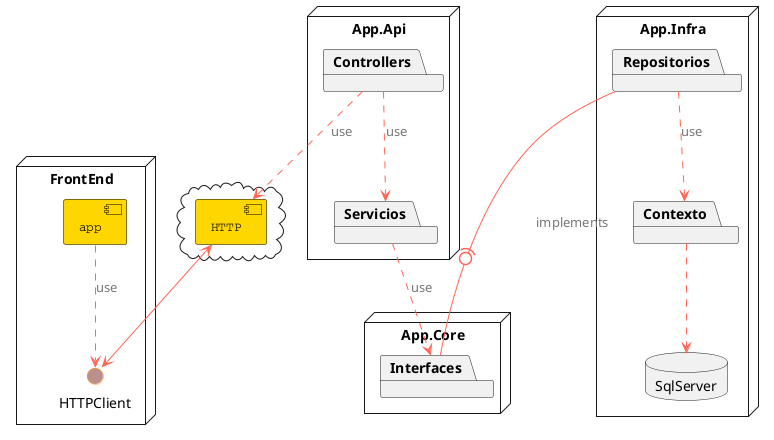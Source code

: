 @startuml

skinparam interface {
  backgroundColor RosyBrown
  borderColor orange
}

skinparam component {
  FontSize 13
  BackgroundColor<<Apache>> Red
  BorderColor<<Apache>> #FF6655
  FontName Courier
  BorderColor black
  BackgroundColor gold
  ArrowFontName Impact
  ArrowColor #FF6655
  ArrowFontColor #777777
}

node "FrontEnd" {
  [app] ..> () HTTPClient : use
}

cloud {
  [HTTP] <--> HTTPClient
}

node "App.Api" {
  package "Controllers"{
  }
  Controllers ..> Servicios : use
  Controllers ..> HTTP : use
}

node "App.Core" {
  package "Interfaces"{
  }
  package "Servicios"{
  }
  Servicios ..> Interfaces : use
}

node "App.Infra" {
  package "Repositorios"{
  }
  package "Contexto"{
  }

  Repositorios --(0- Interfaces : implements
  Repositorios ..> Contexto : use
  Contexto ..> SqlServer
}

database "SqlServer" {
}

@enduml
